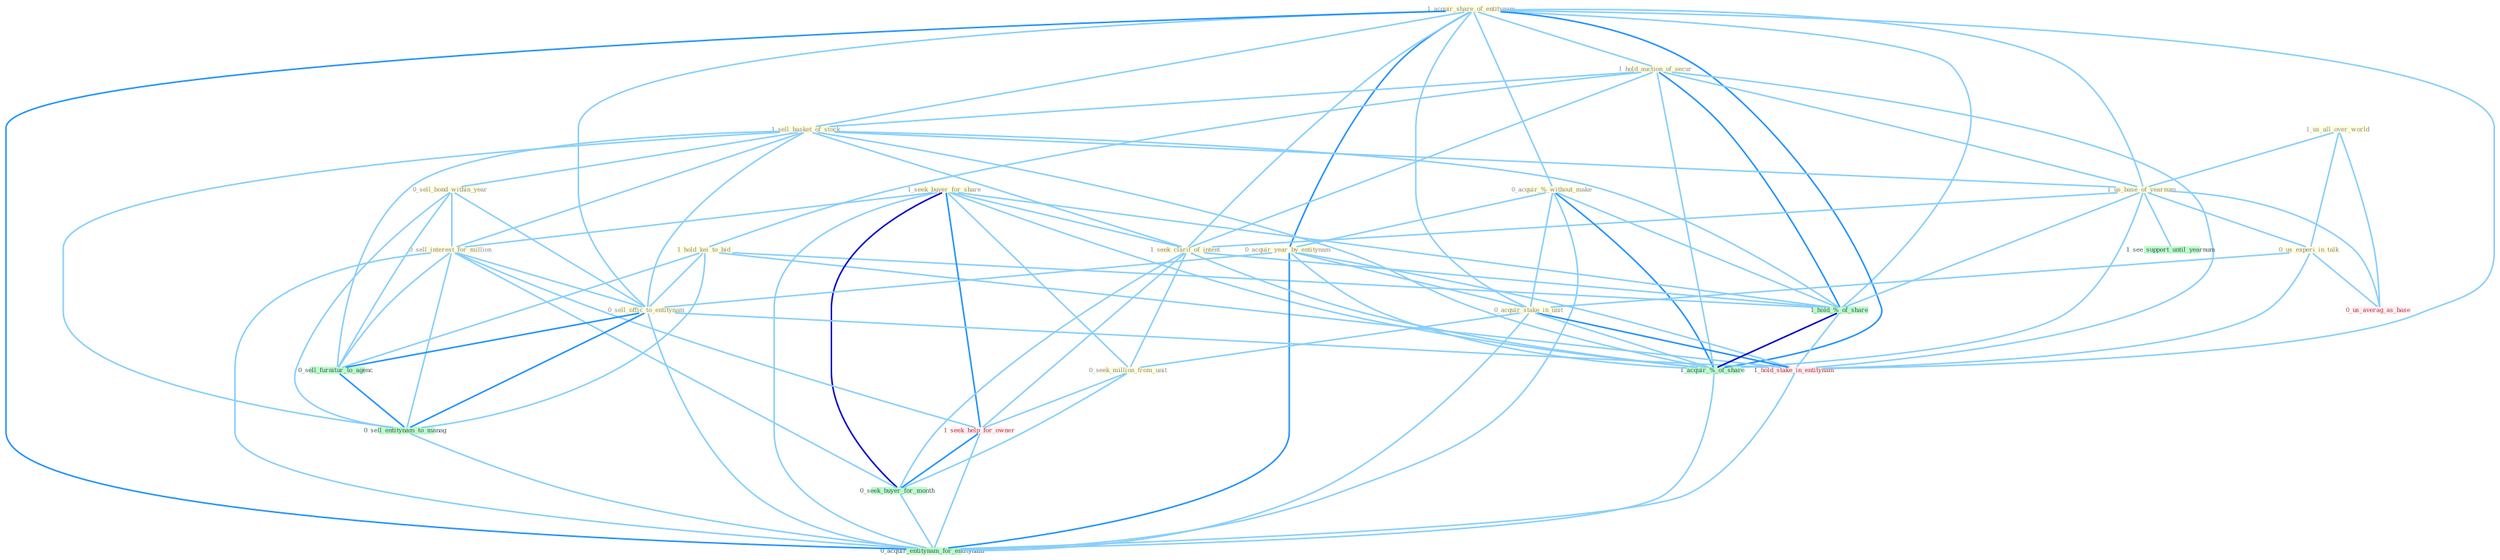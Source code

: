 Graph G{ 
    node
    [shape=polygon,style=filled,width=.5,height=.06,color="#BDFCC9",fixedsize=true,fontsize=4,
    fontcolor="#2f4f4f"];
    {node
    [color="#ffffe0", fontcolor="#8b7d6b"] "1_us_all_over_world " "1_acquir_share_of_entitynam " "1_hold_auction_of_secur " "1_sell_basket_of_stock " "1_us_base_of_yearnum " "0_sell_bond_within_year " "0_acquir_%_without_make " "1_hold_kei_to_bid " "1_seek_buyer_for_share " "0_us_experi_in_talk " "0_acquir_year_by_entitynam " "1_seek_clarif_of_intent " "0_sell_interest_for_million " "0_sell_offic_to_entitynam " "0_acquir_stake_in_unit " "0_seek_million_from_unit "}
{node [color="#fff0f5", fontcolor="#b22222"] "1_hold_stake_in_entitynam " "1_seek_help_for_owner " "0_us_averag_as_base "}
edge [color="#B0E2FF"];

	"1_us_all_over_world " -- "1_us_base_of_yearnum " [w="1", color="#87cefa" ];
	"1_us_all_over_world " -- "0_us_experi_in_talk " [w="1", color="#87cefa" ];
	"1_us_all_over_world " -- "0_us_averag_as_base " [w="1", color="#87cefa" ];
	"1_acquir_share_of_entitynam " -- "1_hold_auction_of_secur " [w="1", color="#87cefa" ];
	"1_acquir_share_of_entitynam " -- "1_sell_basket_of_stock " [w="1", color="#87cefa" ];
	"1_acquir_share_of_entitynam " -- "1_us_base_of_yearnum " [w="1", color="#87cefa" ];
	"1_acquir_share_of_entitynam " -- "0_acquir_%_without_make " [w="1", color="#87cefa" ];
	"1_acquir_share_of_entitynam " -- "0_acquir_year_by_entitynam " [w="2", color="#1e90ff" , len=0.8];
	"1_acquir_share_of_entitynam " -- "1_seek_clarif_of_intent " [w="1", color="#87cefa" ];
	"1_acquir_share_of_entitynam " -- "0_sell_offic_to_entitynam " [w="1", color="#87cefa" ];
	"1_acquir_share_of_entitynam " -- "0_acquir_stake_in_unit " [w="1", color="#87cefa" ];
	"1_acquir_share_of_entitynam " -- "1_hold_%_of_share " [w="1", color="#87cefa" ];
	"1_acquir_share_of_entitynam " -- "1_hold_stake_in_entitynam " [w="1", color="#87cefa" ];
	"1_acquir_share_of_entitynam " -- "1_acquir_%_of_share " [w="2", color="#1e90ff" , len=0.8];
	"1_acquir_share_of_entitynam " -- "0_acquir_entitynam_for_entitynam " [w="2", color="#1e90ff" , len=0.8];
	"1_hold_auction_of_secur " -- "1_sell_basket_of_stock " [w="1", color="#87cefa" ];
	"1_hold_auction_of_secur " -- "1_us_base_of_yearnum " [w="1", color="#87cefa" ];
	"1_hold_auction_of_secur " -- "1_hold_kei_to_bid " [w="1", color="#87cefa" ];
	"1_hold_auction_of_secur " -- "1_seek_clarif_of_intent " [w="1", color="#87cefa" ];
	"1_hold_auction_of_secur " -- "1_hold_%_of_share " [w="2", color="#1e90ff" , len=0.8];
	"1_hold_auction_of_secur " -- "1_hold_stake_in_entitynam " [w="1", color="#87cefa" ];
	"1_hold_auction_of_secur " -- "1_acquir_%_of_share " [w="1", color="#87cefa" ];
	"1_sell_basket_of_stock " -- "1_us_base_of_yearnum " [w="1", color="#87cefa" ];
	"1_sell_basket_of_stock " -- "0_sell_bond_within_year " [w="1", color="#87cefa" ];
	"1_sell_basket_of_stock " -- "1_seek_clarif_of_intent " [w="1", color="#87cefa" ];
	"1_sell_basket_of_stock " -- "0_sell_interest_for_million " [w="1", color="#87cefa" ];
	"1_sell_basket_of_stock " -- "0_sell_offic_to_entitynam " [w="1", color="#87cefa" ];
	"1_sell_basket_of_stock " -- "1_hold_%_of_share " [w="1", color="#87cefa" ];
	"1_sell_basket_of_stock " -- "1_acquir_%_of_share " [w="1", color="#87cefa" ];
	"1_sell_basket_of_stock " -- "0_sell_furnitur_to_agenc " [w="1", color="#87cefa" ];
	"1_sell_basket_of_stock " -- "0_sell_entitynam_to_manag " [w="1", color="#87cefa" ];
	"1_us_base_of_yearnum " -- "0_us_experi_in_talk " [w="1", color="#87cefa" ];
	"1_us_base_of_yearnum " -- "1_seek_clarif_of_intent " [w="1", color="#87cefa" ];
	"1_us_base_of_yearnum " -- "1_hold_%_of_share " [w="1", color="#87cefa" ];
	"1_us_base_of_yearnum " -- "1_acquir_%_of_share " [w="1", color="#87cefa" ];
	"1_us_base_of_yearnum " -- "1_see_support_until_yearnum " [w="1", color="#87cefa" ];
	"1_us_base_of_yearnum " -- "0_us_averag_as_base " [w="1", color="#87cefa" ];
	"0_sell_bond_within_year " -- "0_sell_interest_for_million " [w="1", color="#87cefa" ];
	"0_sell_bond_within_year " -- "0_sell_offic_to_entitynam " [w="1", color="#87cefa" ];
	"0_sell_bond_within_year " -- "0_sell_furnitur_to_agenc " [w="1", color="#87cefa" ];
	"0_sell_bond_within_year " -- "0_sell_entitynam_to_manag " [w="1", color="#87cefa" ];
	"0_acquir_%_without_make " -- "0_acquir_year_by_entitynam " [w="1", color="#87cefa" ];
	"0_acquir_%_without_make " -- "0_acquir_stake_in_unit " [w="1", color="#87cefa" ];
	"0_acquir_%_without_make " -- "1_hold_%_of_share " [w="1", color="#87cefa" ];
	"0_acquir_%_without_make " -- "1_acquir_%_of_share " [w="2", color="#1e90ff" , len=0.8];
	"0_acquir_%_without_make " -- "0_acquir_entitynam_for_entitynam " [w="1", color="#87cefa" ];
	"1_hold_kei_to_bid " -- "0_sell_offic_to_entitynam " [w="1", color="#87cefa" ];
	"1_hold_kei_to_bid " -- "1_hold_%_of_share " [w="1", color="#87cefa" ];
	"1_hold_kei_to_bid " -- "1_hold_stake_in_entitynam " [w="1", color="#87cefa" ];
	"1_hold_kei_to_bid " -- "0_sell_furnitur_to_agenc " [w="1", color="#87cefa" ];
	"1_hold_kei_to_bid " -- "0_sell_entitynam_to_manag " [w="1", color="#87cefa" ];
	"1_seek_buyer_for_share " -- "1_seek_clarif_of_intent " [w="1", color="#87cefa" ];
	"1_seek_buyer_for_share " -- "0_sell_interest_for_million " [w="1", color="#87cefa" ];
	"1_seek_buyer_for_share " -- "0_seek_million_from_unit " [w="1", color="#87cefa" ];
	"1_seek_buyer_for_share " -- "1_hold_%_of_share " [w="1", color="#87cefa" ];
	"1_seek_buyer_for_share " -- "1_seek_help_for_owner " [w="2", color="#1e90ff" , len=0.8];
	"1_seek_buyer_for_share " -- "0_seek_buyer_for_month " [w="3", color="#0000cd" , len=0.6];
	"1_seek_buyer_for_share " -- "1_acquir_%_of_share " [w="1", color="#87cefa" ];
	"1_seek_buyer_for_share " -- "0_acquir_entitynam_for_entitynam " [w="1", color="#87cefa" ];
	"0_us_experi_in_talk " -- "0_acquir_stake_in_unit " [w="1", color="#87cefa" ];
	"0_us_experi_in_talk " -- "1_hold_stake_in_entitynam " [w="1", color="#87cefa" ];
	"0_us_experi_in_talk " -- "0_us_averag_as_base " [w="1", color="#87cefa" ];
	"0_acquir_year_by_entitynam " -- "0_sell_offic_to_entitynam " [w="1", color="#87cefa" ];
	"0_acquir_year_by_entitynam " -- "0_acquir_stake_in_unit " [w="1", color="#87cefa" ];
	"0_acquir_year_by_entitynam " -- "1_hold_stake_in_entitynam " [w="1", color="#87cefa" ];
	"0_acquir_year_by_entitynam " -- "1_acquir_%_of_share " [w="1", color="#87cefa" ];
	"0_acquir_year_by_entitynam " -- "0_acquir_entitynam_for_entitynam " [w="2", color="#1e90ff" , len=0.8];
	"1_seek_clarif_of_intent " -- "0_seek_million_from_unit " [w="1", color="#87cefa" ];
	"1_seek_clarif_of_intent " -- "1_hold_%_of_share " [w="1", color="#87cefa" ];
	"1_seek_clarif_of_intent " -- "1_seek_help_for_owner " [w="1", color="#87cefa" ];
	"1_seek_clarif_of_intent " -- "0_seek_buyer_for_month " [w="1", color="#87cefa" ];
	"1_seek_clarif_of_intent " -- "1_acquir_%_of_share " [w="1", color="#87cefa" ];
	"0_sell_interest_for_million " -- "0_sell_offic_to_entitynam " [w="1", color="#87cefa" ];
	"0_sell_interest_for_million " -- "1_seek_help_for_owner " [w="1", color="#87cefa" ];
	"0_sell_interest_for_million " -- "0_seek_buyer_for_month " [w="1", color="#87cefa" ];
	"0_sell_interest_for_million " -- "0_sell_furnitur_to_agenc " [w="1", color="#87cefa" ];
	"0_sell_interest_for_million " -- "0_sell_entitynam_to_manag " [w="1", color="#87cefa" ];
	"0_sell_interest_for_million " -- "0_acquir_entitynam_for_entitynam " [w="1", color="#87cefa" ];
	"0_sell_offic_to_entitynam " -- "1_hold_stake_in_entitynam " [w="1", color="#87cefa" ];
	"0_sell_offic_to_entitynam " -- "0_sell_furnitur_to_agenc " [w="2", color="#1e90ff" , len=0.8];
	"0_sell_offic_to_entitynam " -- "0_sell_entitynam_to_manag " [w="2", color="#1e90ff" , len=0.8];
	"0_sell_offic_to_entitynam " -- "0_acquir_entitynam_for_entitynam " [w="1", color="#87cefa" ];
	"0_acquir_stake_in_unit " -- "0_seek_million_from_unit " [w="1", color="#87cefa" ];
	"0_acquir_stake_in_unit " -- "1_hold_stake_in_entitynam " [w="2", color="#1e90ff" , len=0.8];
	"0_acquir_stake_in_unit " -- "1_acquir_%_of_share " [w="1", color="#87cefa" ];
	"0_acquir_stake_in_unit " -- "0_acquir_entitynam_for_entitynam " [w="1", color="#87cefa" ];
	"0_seek_million_from_unit " -- "1_seek_help_for_owner " [w="1", color="#87cefa" ];
	"0_seek_million_from_unit " -- "0_seek_buyer_for_month " [w="1", color="#87cefa" ];
	"1_hold_%_of_share " -- "1_hold_stake_in_entitynam " [w="1", color="#87cefa" ];
	"1_hold_%_of_share " -- "1_acquir_%_of_share " [w="3", color="#0000cd" , len=0.6];
	"1_hold_stake_in_entitynam " -- "0_acquir_entitynam_for_entitynam " [w="1", color="#87cefa" ];
	"1_seek_help_for_owner " -- "0_seek_buyer_for_month " [w="2", color="#1e90ff" , len=0.8];
	"1_seek_help_for_owner " -- "0_acquir_entitynam_for_entitynam " [w="1", color="#87cefa" ];
	"0_seek_buyer_for_month " -- "0_acquir_entitynam_for_entitynam " [w="1", color="#87cefa" ];
	"1_acquir_%_of_share " -- "0_acquir_entitynam_for_entitynam " [w="1", color="#87cefa" ];
	"0_sell_furnitur_to_agenc " -- "0_sell_entitynam_to_manag " [w="2", color="#1e90ff" , len=0.8];
	"0_sell_entitynam_to_manag " -- "0_acquir_entitynam_for_entitynam " [w="1", color="#87cefa" ];
}
